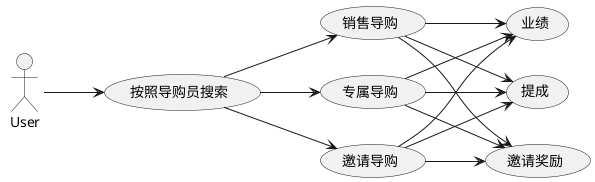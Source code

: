 @startuml
'https://plantuml.com/use-case-diagram

left to right direction

: User : as user

usecase 按照导购员搜索 as ShoppingGuide

usecase 销售导购 as sale

usecase 专属导购 as service

usecase 邀请导购 as invitation

usecase 业绩 as _achievement

usecase 提成 as _commission

usecase 邀请奖励 as _invitation

user --> ShoppingGuide

ShoppingGuide --> sale
ShoppingGuide --> service
ShoppingGuide --> invitation

sale --> _achievement
sale --> _commission
sale --> _invitation
service --> _achievement
service --> _commission
service --> _invitation
invitation --> _achievement
invitation --> _commission
invitation --> _invitation
@enduml